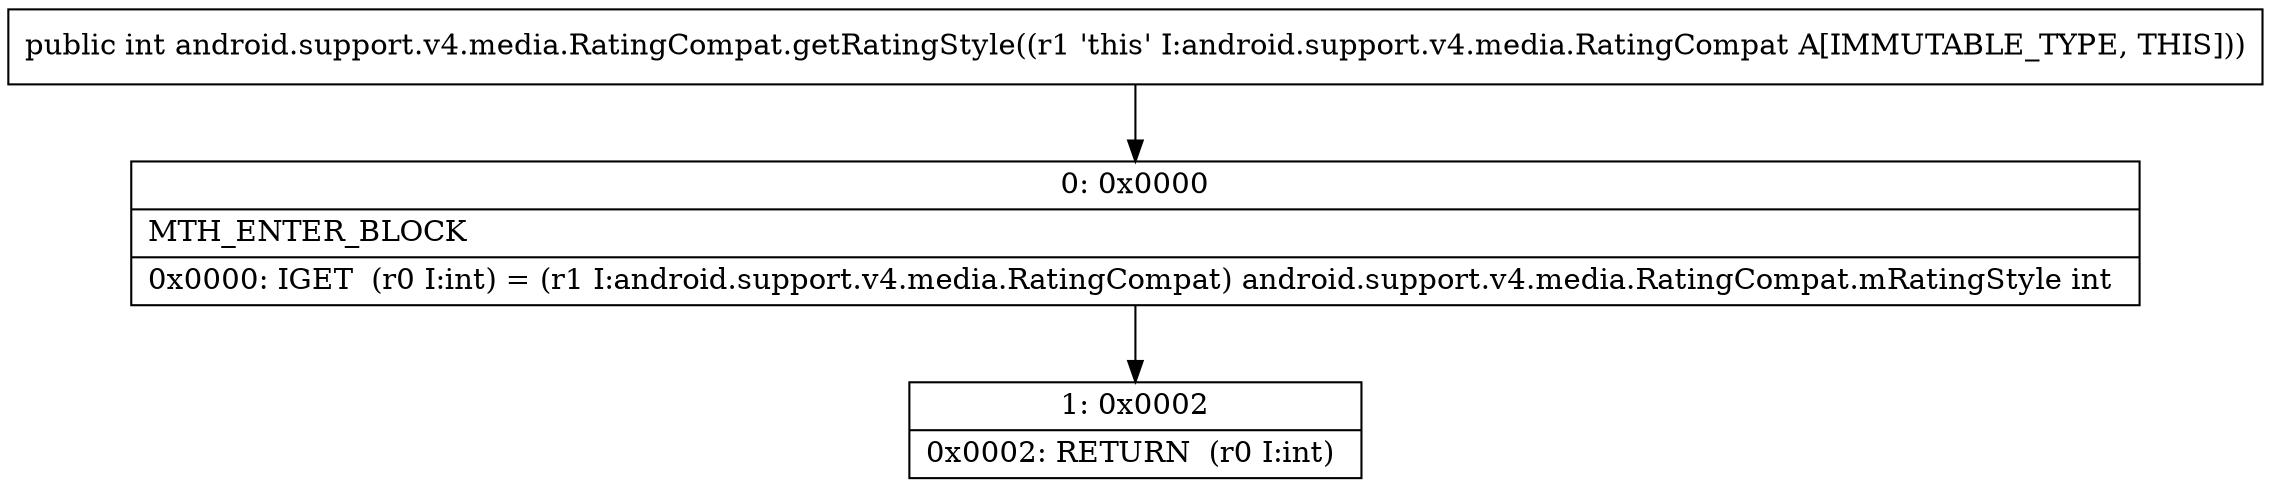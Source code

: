 digraph "CFG forandroid.support.v4.media.RatingCompat.getRatingStyle()I" {
Node_0 [shape=record,label="{0\:\ 0x0000|MTH_ENTER_BLOCK\l|0x0000: IGET  (r0 I:int) = (r1 I:android.support.v4.media.RatingCompat) android.support.v4.media.RatingCompat.mRatingStyle int \l}"];
Node_1 [shape=record,label="{1\:\ 0x0002|0x0002: RETURN  (r0 I:int) \l}"];
MethodNode[shape=record,label="{public int android.support.v4.media.RatingCompat.getRatingStyle((r1 'this' I:android.support.v4.media.RatingCompat A[IMMUTABLE_TYPE, THIS])) }"];
MethodNode -> Node_0;
Node_0 -> Node_1;
}

